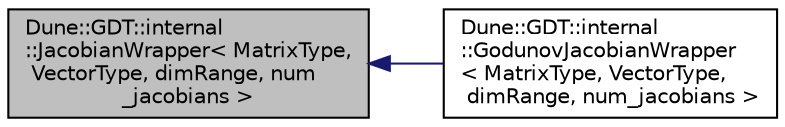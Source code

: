 digraph "Dune::GDT::internal::JacobianWrapper&lt; MatrixType, VectorType, dimRange, num_jacobians &gt;"
{
  edge [fontname="Helvetica",fontsize="10",labelfontname="Helvetica",labelfontsize="10"];
  node [fontname="Helvetica",fontsize="10",shape=record];
  rankdir="LR";
  Node0 [label="Dune::GDT::internal\l::JacobianWrapper\< MatrixType,\l VectorType, dimRange, num\l_jacobians \>",height=0.2,width=0.4,color="black", fillcolor="grey75", style="filled", fontcolor="black"];
  Node0 -> Node1 [dir="back",color="midnightblue",fontsize="10",style="solid",fontname="Helvetica"];
  Node1 [label="Dune::GDT::internal\l::GodunovJacobianWrapper\l\< MatrixType, VectorType,\l dimRange, num_jacobians \>",height=0.2,width=0.4,color="black", fillcolor="white", style="filled",URL="$a01209.html"];
}
